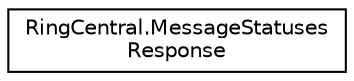 digraph "Graphical Class Hierarchy"
{
 // LATEX_PDF_SIZE
  edge [fontname="Helvetica",fontsize="10",labelfontname="Helvetica",labelfontsize="10"];
  node [fontname="Helvetica",fontsize="10",shape=record];
  rankdir="LR";
  Node0 [label="RingCentral.MessageStatuses\lResponse",height=0.2,width=0.4,color="black", fillcolor="white", style="filled",URL="$classRingCentral_1_1MessageStatusesResponse.html",tooltip="The messages status object with details of each status"];
}
